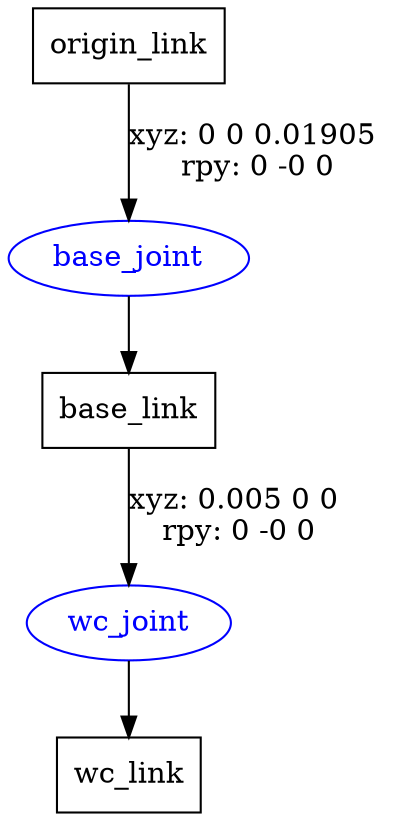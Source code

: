 digraph G {
node [shape=box];
"origin_link" [label="origin_link"];
"base_link" [label="base_link"];
"wc_link" [label="wc_link"];
node [shape=ellipse, color=blue, fontcolor=blue];
"origin_link" -> "base_joint" [label="xyz: 0 0 0.01905 \nrpy: 0 -0 0"]
"base_joint" -> "base_link"
"base_link" -> "wc_joint" [label="xyz: 0.005 0 0 \nrpy: 0 -0 0"]
"wc_joint" -> "wc_link"
}
